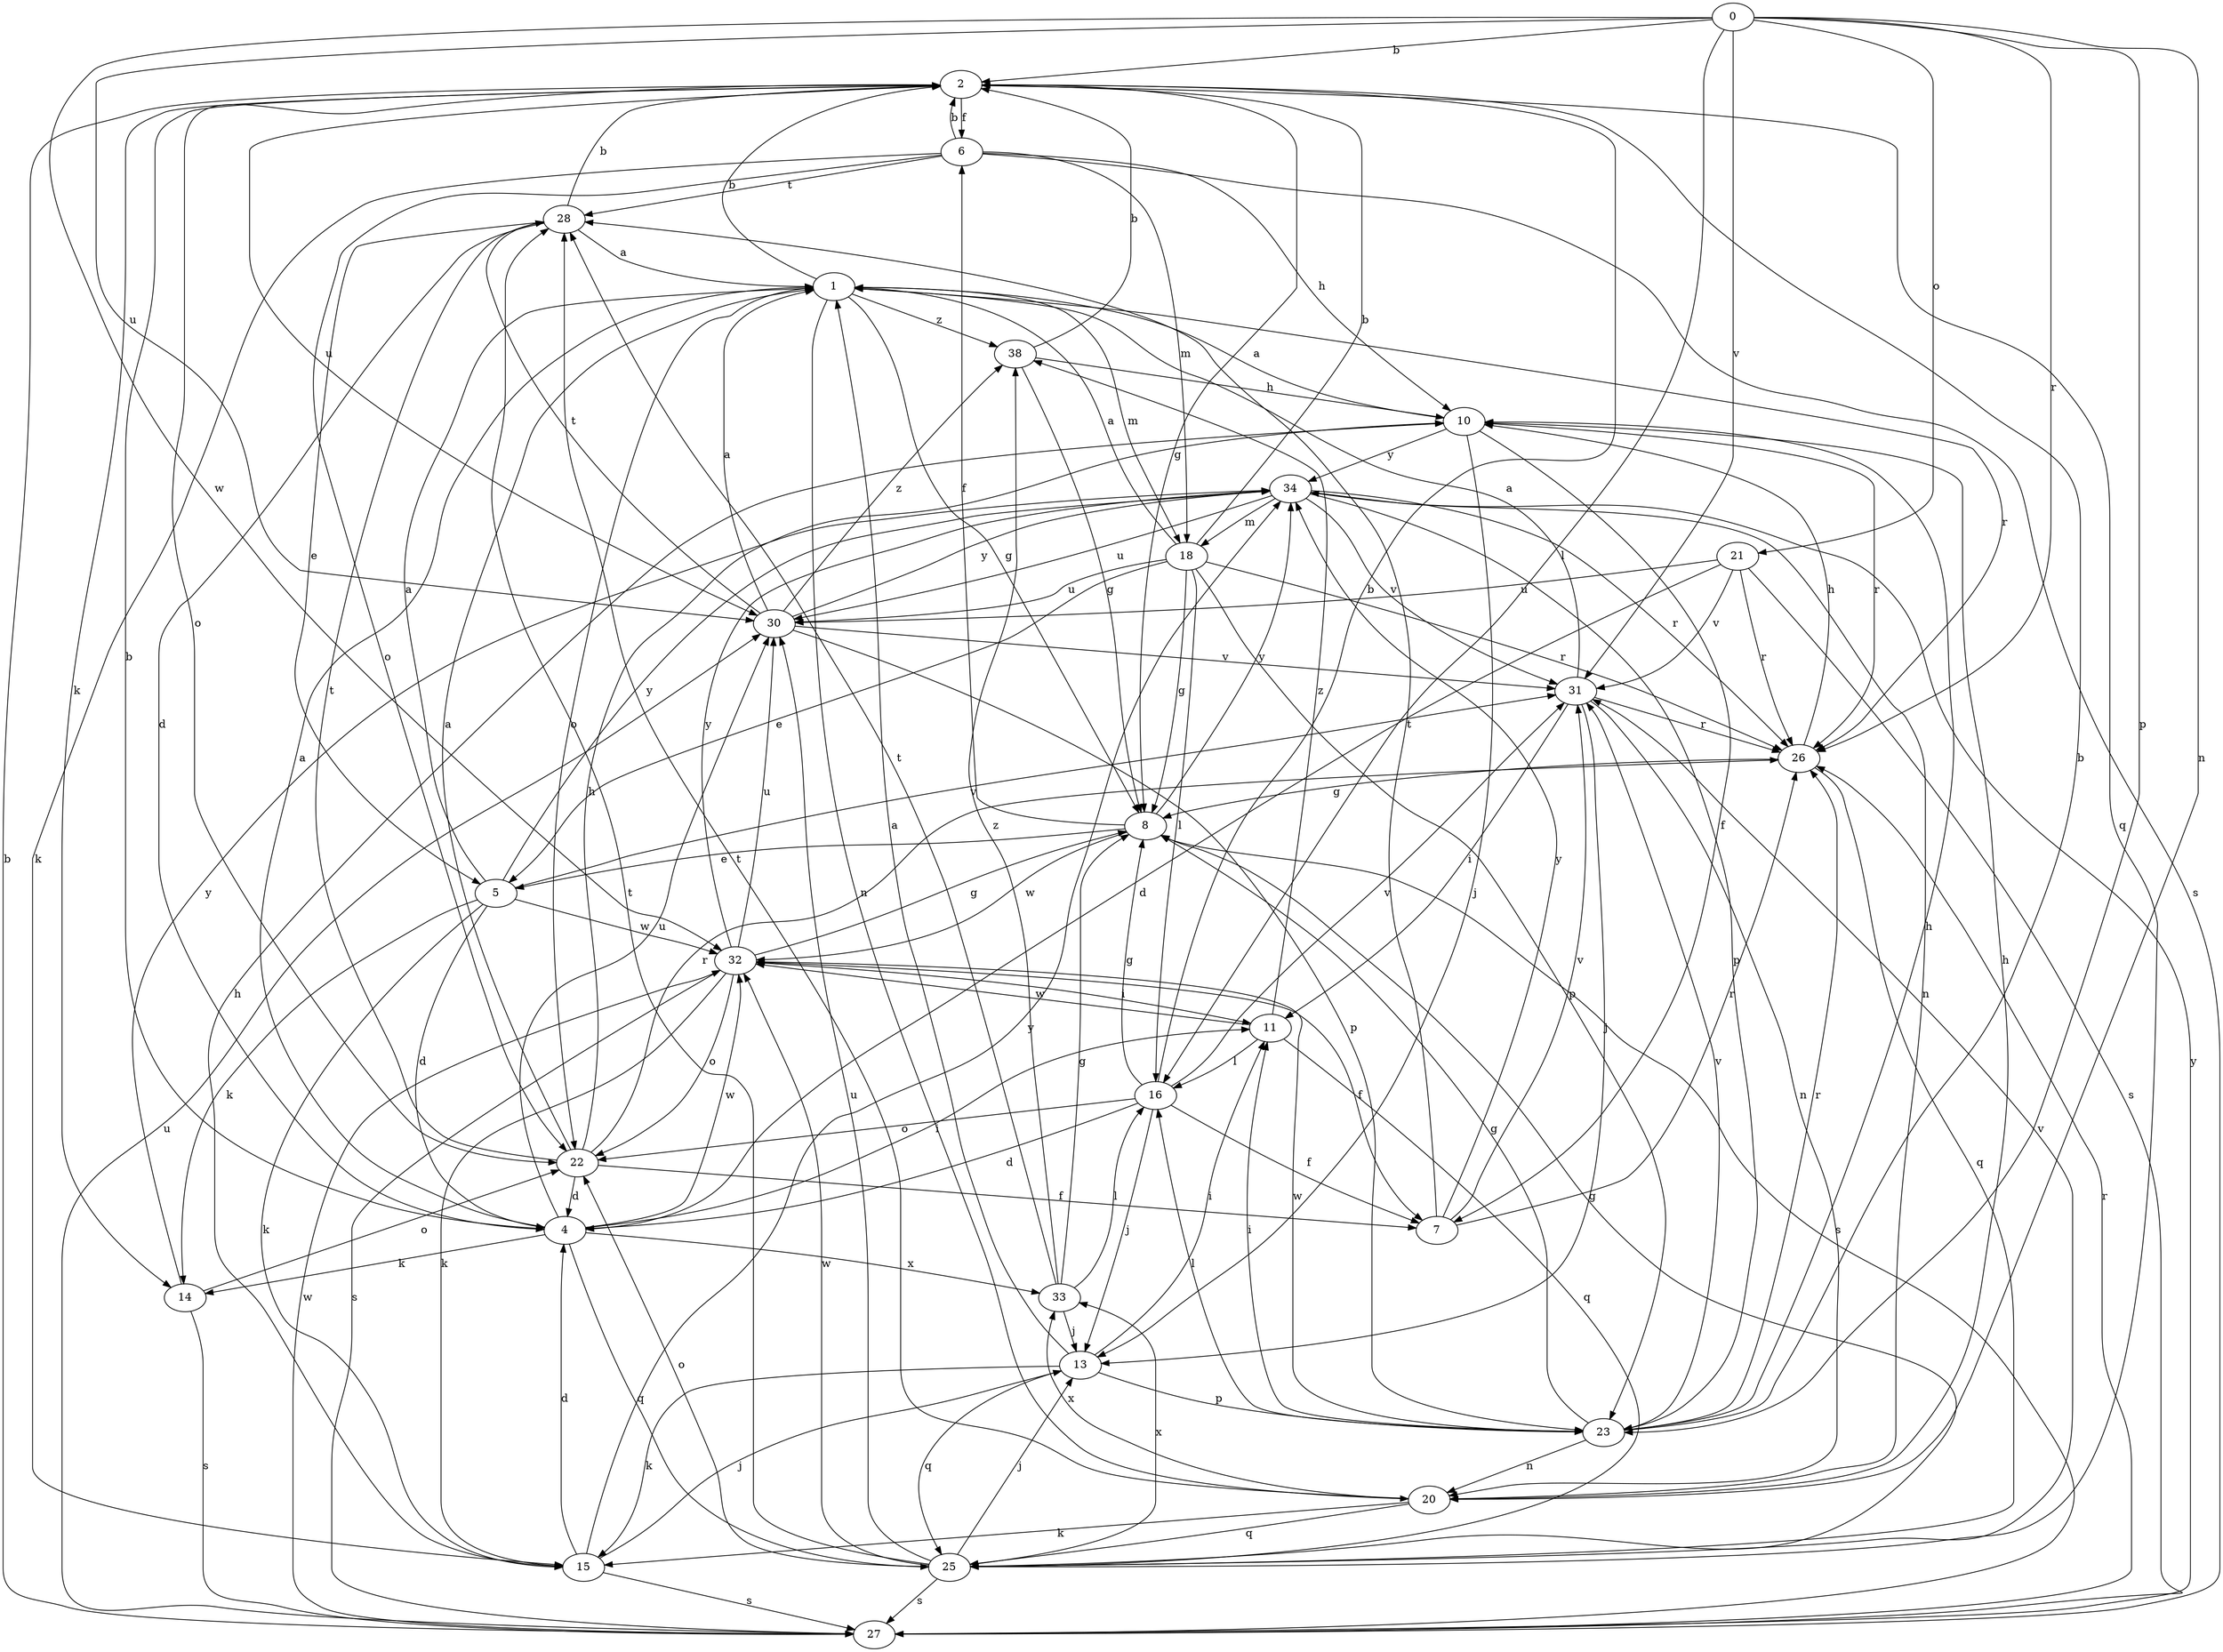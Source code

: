 strict digraph  {
0;
1;
2;
4;
5;
6;
7;
8;
10;
11;
13;
14;
15;
16;
18;
20;
21;
22;
23;
25;
26;
27;
28;
30;
31;
32;
33;
34;
38;
0 -> 2  [label=b];
0 -> 16  [label=l];
0 -> 20  [label=n];
0 -> 21  [label=o];
0 -> 23  [label=p];
0 -> 26  [label=r];
0 -> 30  [label=u];
0 -> 31  [label=v];
0 -> 32  [label=w];
1 -> 2  [label=b];
1 -> 8  [label=g];
1 -> 18  [label=m];
1 -> 20  [label=n];
1 -> 22  [label=o];
1 -> 26  [label=r];
1 -> 38  [label=z];
2 -> 6  [label=f];
2 -> 8  [label=g];
2 -> 14  [label=k];
2 -> 22  [label=o];
2 -> 25  [label=q];
2 -> 30  [label=u];
4 -> 1  [label=a];
4 -> 2  [label=b];
4 -> 11  [label=i];
4 -> 14  [label=k];
4 -> 25  [label=q];
4 -> 30  [label=u];
4 -> 32  [label=w];
4 -> 33  [label=x];
5 -> 1  [label=a];
5 -> 4  [label=d];
5 -> 14  [label=k];
5 -> 15  [label=k];
5 -> 31  [label=v];
5 -> 32  [label=w];
5 -> 34  [label=y];
6 -> 2  [label=b];
6 -> 10  [label=h];
6 -> 15  [label=k];
6 -> 18  [label=m];
6 -> 22  [label=o];
6 -> 27  [label=s];
6 -> 28  [label=t];
7 -> 26  [label=r];
7 -> 28  [label=t];
7 -> 31  [label=v];
7 -> 34  [label=y];
8 -> 5  [label=e];
8 -> 6  [label=f];
8 -> 27  [label=s];
8 -> 32  [label=w];
8 -> 34  [label=y];
10 -> 1  [label=a];
10 -> 7  [label=f];
10 -> 13  [label=j];
10 -> 26  [label=r];
10 -> 34  [label=y];
11 -> 16  [label=l];
11 -> 25  [label=q];
11 -> 32  [label=w];
11 -> 38  [label=z];
13 -> 1  [label=a];
13 -> 11  [label=i];
13 -> 15  [label=k];
13 -> 23  [label=p];
13 -> 25  [label=q];
14 -> 22  [label=o];
14 -> 27  [label=s];
14 -> 34  [label=y];
15 -> 4  [label=d];
15 -> 10  [label=h];
15 -> 13  [label=j];
15 -> 27  [label=s];
15 -> 34  [label=y];
16 -> 2  [label=b];
16 -> 4  [label=d];
16 -> 7  [label=f];
16 -> 8  [label=g];
16 -> 13  [label=j];
16 -> 22  [label=o];
16 -> 31  [label=v];
18 -> 1  [label=a];
18 -> 2  [label=b];
18 -> 5  [label=e];
18 -> 8  [label=g];
18 -> 16  [label=l];
18 -> 23  [label=p];
18 -> 26  [label=r];
18 -> 30  [label=u];
20 -> 10  [label=h];
20 -> 15  [label=k];
20 -> 25  [label=q];
20 -> 28  [label=t];
20 -> 33  [label=x];
21 -> 4  [label=d];
21 -> 26  [label=r];
21 -> 27  [label=s];
21 -> 30  [label=u];
21 -> 31  [label=v];
22 -> 1  [label=a];
22 -> 4  [label=d];
22 -> 7  [label=f];
22 -> 10  [label=h];
22 -> 26  [label=r];
22 -> 28  [label=t];
23 -> 2  [label=b];
23 -> 8  [label=g];
23 -> 10  [label=h];
23 -> 11  [label=i];
23 -> 16  [label=l];
23 -> 20  [label=n];
23 -> 26  [label=r];
23 -> 31  [label=v];
23 -> 32  [label=w];
25 -> 8  [label=g];
25 -> 13  [label=j];
25 -> 22  [label=o];
25 -> 27  [label=s];
25 -> 28  [label=t];
25 -> 30  [label=u];
25 -> 31  [label=v];
25 -> 32  [label=w];
25 -> 33  [label=x];
26 -> 8  [label=g];
26 -> 10  [label=h];
26 -> 25  [label=q];
27 -> 2  [label=b];
27 -> 26  [label=r];
27 -> 30  [label=u];
27 -> 32  [label=w];
27 -> 34  [label=y];
28 -> 1  [label=a];
28 -> 2  [label=b];
28 -> 4  [label=d];
28 -> 5  [label=e];
30 -> 1  [label=a];
30 -> 23  [label=p];
30 -> 28  [label=t];
30 -> 31  [label=v];
30 -> 34  [label=y];
30 -> 38  [label=z];
31 -> 1  [label=a];
31 -> 11  [label=i];
31 -> 13  [label=j];
31 -> 20  [label=n];
31 -> 26  [label=r];
32 -> 7  [label=f];
32 -> 8  [label=g];
32 -> 11  [label=i];
32 -> 15  [label=k];
32 -> 22  [label=o];
32 -> 27  [label=s];
32 -> 30  [label=u];
32 -> 34  [label=y];
33 -> 8  [label=g];
33 -> 13  [label=j];
33 -> 16  [label=l];
33 -> 28  [label=t];
33 -> 38  [label=z];
34 -> 18  [label=m];
34 -> 20  [label=n];
34 -> 23  [label=p];
34 -> 26  [label=r];
34 -> 30  [label=u];
34 -> 31  [label=v];
38 -> 2  [label=b];
38 -> 8  [label=g];
38 -> 10  [label=h];
}
